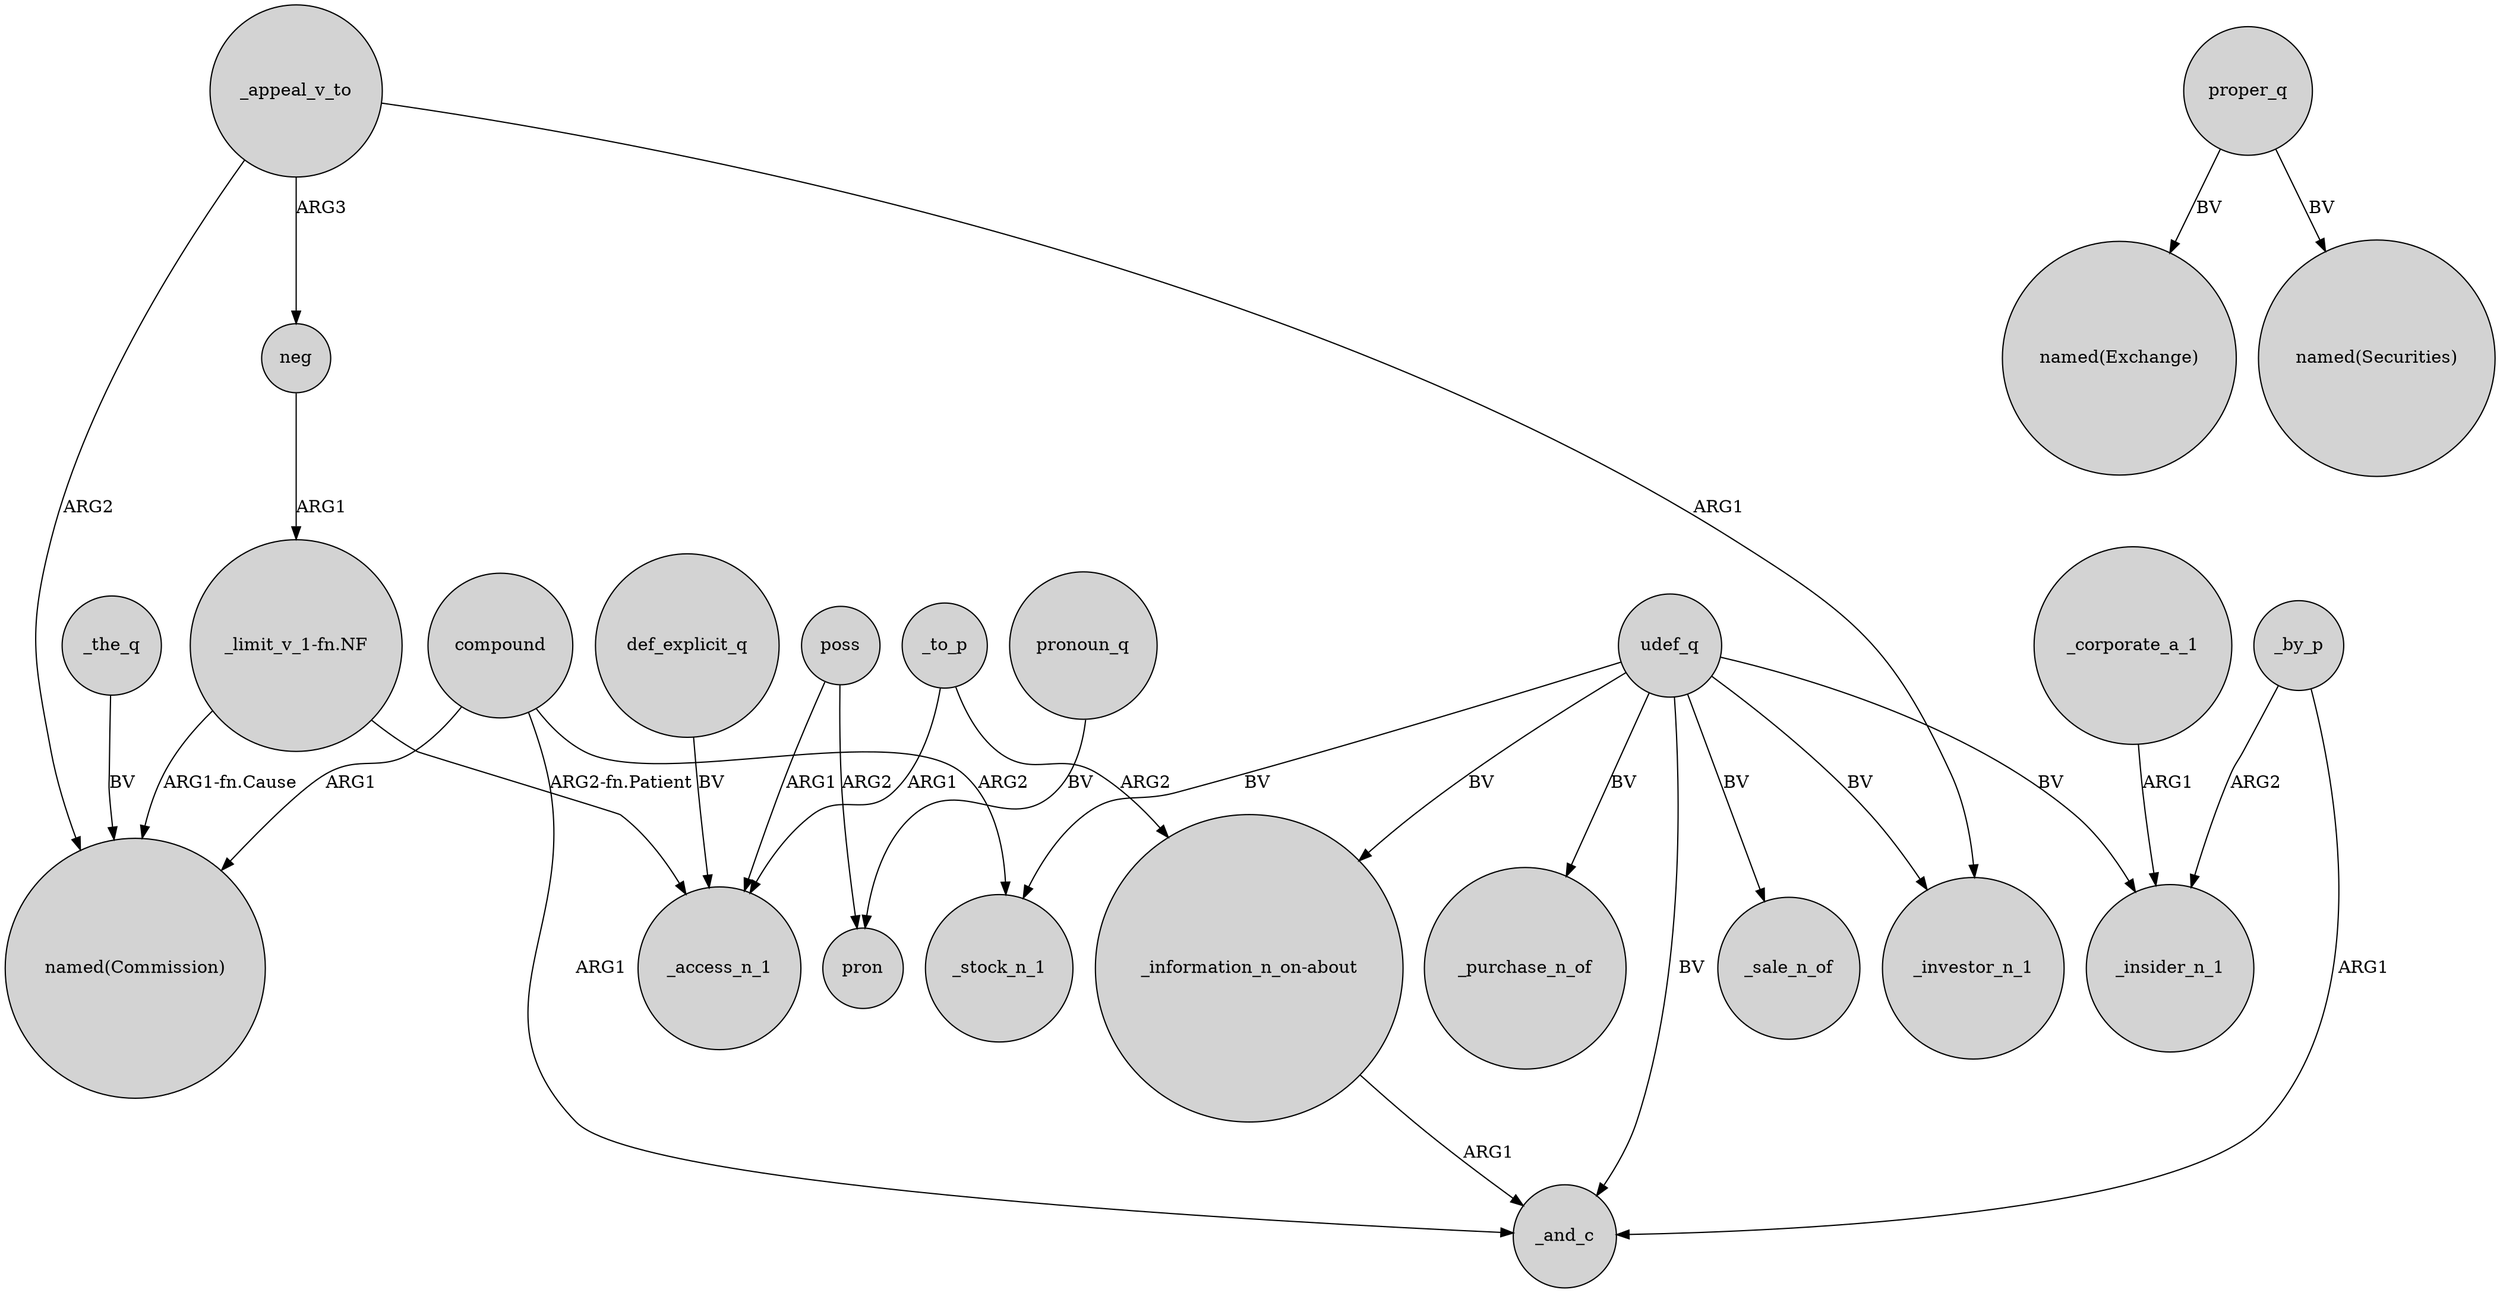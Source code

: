 digraph {
	node [shape=circle style=filled]
	_to_p -> "_information_n_on-about" [label=ARG2]
	compound -> "named(Commission)" [label=ARG1]
	poss -> pron [label=ARG2]
	_corporate_a_1 -> _insider_n_1 [label=ARG1]
	udef_q -> _investor_n_1 [label=BV]
	_appeal_v_to -> "named(Commission)" [label=ARG2]
	udef_q -> _purchase_n_of [label=BV]
	_by_p -> _insider_n_1 [label=ARG2]
	udef_q -> _insider_n_1 [label=BV]
	proper_q -> "named(Exchange)" [label=BV]
	_by_p -> _and_c [label=ARG1]
	udef_q -> "_information_n_on-about" [label=BV]
	_appeal_v_to -> neg [label=ARG3]
	compound -> _stock_n_1 [label=ARG2]
	pronoun_q -> pron [label=BV]
	_to_p -> _access_n_1 [label=ARG1]
	udef_q -> _stock_n_1 [label=BV]
	"_limit_v_1-fn.NF" -> _access_n_1 [label="ARG2-fn.Patient"]
	compound -> _and_c [label=ARG1]
	"_limit_v_1-fn.NF" -> "named(Commission)" [label="ARG1-fn.Cause"]
	_appeal_v_to -> _investor_n_1 [label=ARG1]
	proper_q -> "named(Securities)" [label=BV]
	"_information_n_on-about" -> _and_c [label=ARG1]
	udef_q -> _sale_n_of [label=BV]
	poss -> _access_n_1 [label=ARG1]
	udef_q -> _and_c [label=BV]
	_the_q -> "named(Commission)" [label=BV]
	neg -> "_limit_v_1-fn.NF" [label=ARG1]
	def_explicit_q -> _access_n_1 [label=BV]
}
